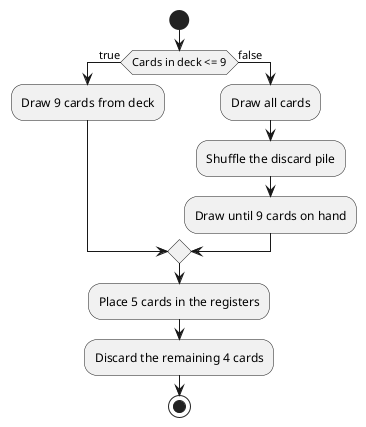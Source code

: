 @startuml

start
if(Cards in deck <= 9) then (true)
    :Draw 9 cards from deck;
else (false)
    :Draw all cards;
    :Shuffle the discard pile;
    :Draw until 9 cards on hand;
endif
:Place 5 cards in the registers;
:Discard the remaining 4 cards;
stop

@enduml
